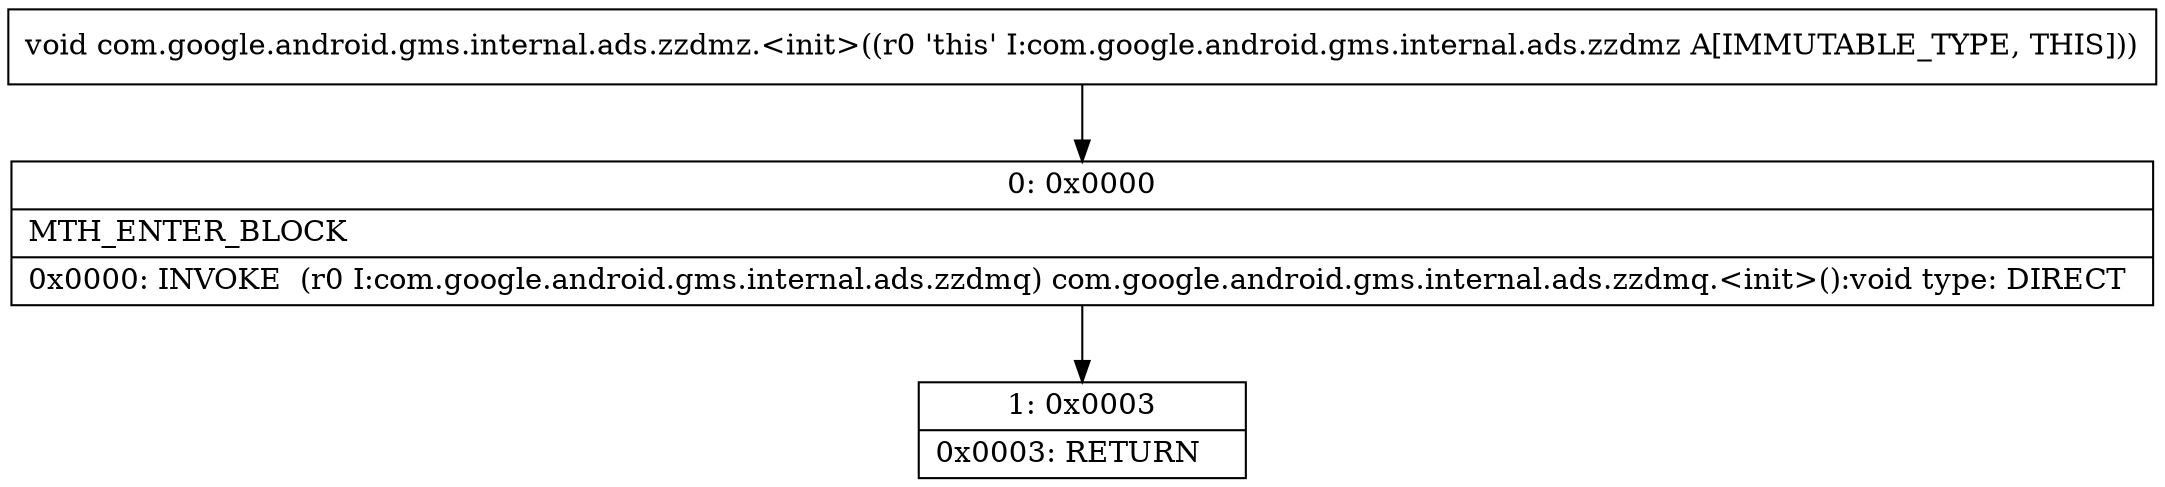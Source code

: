 digraph "CFG forcom.google.android.gms.internal.ads.zzdmz.\<init\>()V" {
Node_0 [shape=record,label="{0\:\ 0x0000|MTH_ENTER_BLOCK\l|0x0000: INVOKE  (r0 I:com.google.android.gms.internal.ads.zzdmq) com.google.android.gms.internal.ads.zzdmq.\<init\>():void type: DIRECT \l}"];
Node_1 [shape=record,label="{1\:\ 0x0003|0x0003: RETURN   \l}"];
MethodNode[shape=record,label="{void com.google.android.gms.internal.ads.zzdmz.\<init\>((r0 'this' I:com.google.android.gms.internal.ads.zzdmz A[IMMUTABLE_TYPE, THIS])) }"];
MethodNode -> Node_0;
Node_0 -> Node_1;
}

